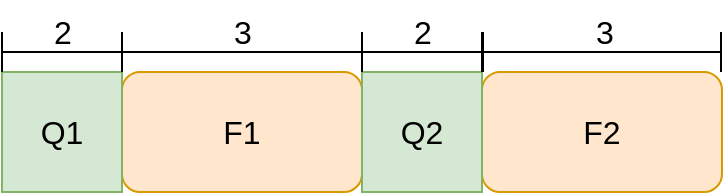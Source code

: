 <mxfile version="22.1.7" type="github">
  <diagram name="第 1 页" id="HQdXvS2Kd22kwt-1myGQ">
    <mxGraphModel dx="1275" dy="477" grid="0" gridSize="10" guides="1" tooltips="1" connect="1" arrows="1" fold="1" page="0" pageScale="1" pageWidth="827" pageHeight="1169" math="0" shadow="0">
      <root>
        <mxCell id="0" />
        <mxCell id="1" parent="0" />
        <mxCell id="kL6fY9l-77Ifht3OEV60-9" value="F1" style="rounded=1;whiteSpace=wrap;html=1;fontSize=16;fillColor=#ffe6cc;strokeColor=#d79b00;" vertex="1" parent="1">
          <mxGeometry x="-46" y="318" width="120" height="60" as="geometry" />
        </mxCell>
        <mxCell id="kL6fY9l-77Ifht3OEV60-10" value="F2" style="rounded=1;whiteSpace=wrap;html=1;fontSize=16;fillColor=#ffe6cc;strokeColor=#d79b00;" vertex="1" parent="1">
          <mxGeometry x="134" y="318" width="120" height="60" as="geometry" />
        </mxCell>
        <mxCell id="kL6fY9l-77Ifht3OEV60-11" value="Q1" style="rounded=0;whiteSpace=wrap;html=1;fontSize=16;fillColor=#d5e8d4;strokeColor=#82b366;" vertex="1" parent="1">
          <mxGeometry x="-106" y="318" width="60" height="60" as="geometry" />
        </mxCell>
        <mxCell id="kL6fY9l-77Ifht3OEV60-14" value="Q2" style="rounded=0;whiteSpace=wrap;html=1;fontSize=16;fillColor=#d5e8d4;strokeColor=#82b366;" vertex="1" parent="1">
          <mxGeometry x="74" y="318" width="60" height="60" as="geometry" />
        </mxCell>
        <mxCell id="kL6fY9l-77Ifht3OEV60-17" value="" style="shape=crossbar;whiteSpace=wrap;html=1;rounded=1;fontSize=16;" vertex="1" parent="1">
          <mxGeometry x="-106" y="298" width="60" height="20" as="geometry" />
        </mxCell>
        <mxCell id="kL6fY9l-77Ifht3OEV60-18" value="2" style="text;html=1;align=center;verticalAlign=middle;resizable=0;points=[];autosize=1;strokeColor=none;fillColor=none;fontSize=16;" vertex="1" parent="1">
          <mxGeometry x="-89.5" y="282" width="27" height="31" as="geometry" />
        </mxCell>
        <mxCell id="kL6fY9l-77Ifht3OEV60-19" value="" style="shape=crossbar;whiteSpace=wrap;html=1;rounded=1;fontSize=16;" vertex="1" parent="1">
          <mxGeometry x="74" y="298" width="60" height="20" as="geometry" />
        </mxCell>
        <mxCell id="kL6fY9l-77Ifht3OEV60-20" value="2" style="text;html=1;align=center;verticalAlign=middle;resizable=0;points=[];autosize=1;strokeColor=none;fillColor=none;fontSize=16;" vertex="1" parent="1">
          <mxGeometry x="90.5" y="282" width="27" height="31" as="geometry" />
        </mxCell>
        <mxCell id="kL6fY9l-77Ifht3OEV60-21" value="" style="shape=crossbar;whiteSpace=wrap;html=1;rounded=1;fontSize=16;" vertex="1" parent="1">
          <mxGeometry x="-46" y="298" width="120" height="20" as="geometry" />
        </mxCell>
        <mxCell id="kL6fY9l-77Ifht3OEV60-22" value="3" style="text;html=1;align=center;verticalAlign=middle;resizable=0;points=[];autosize=1;strokeColor=none;fillColor=none;fontSize=16;" vertex="1" parent="1">
          <mxGeometry x="0.5" y="282" width="27" height="31" as="geometry" />
        </mxCell>
        <mxCell id="kL6fY9l-77Ifht3OEV60-24" value="" style="shape=crossbar;whiteSpace=wrap;html=1;rounded=1;fontSize=16;" vertex="1" parent="1">
          <mxGeometry x="134.5" y="298" width="119" height="20" as="geometry" />
        </mxCell>
        <mxCell id="kL6fY9l-77Ifht3OEV60-25" value="3" style="text;html=1;align=center;verticalAlign=middle;resizable=0;points=[];autosize=1;strokeColor=none;fillColor=none;fontSize=16;" vertex="1" parent="1">
          <mxGeometry x="181" y="282" width="27" height="31" as="geometry" />
        </mxCell>
      </root>
    </mxGraphModel>
  </diagram>
</mxfile>
